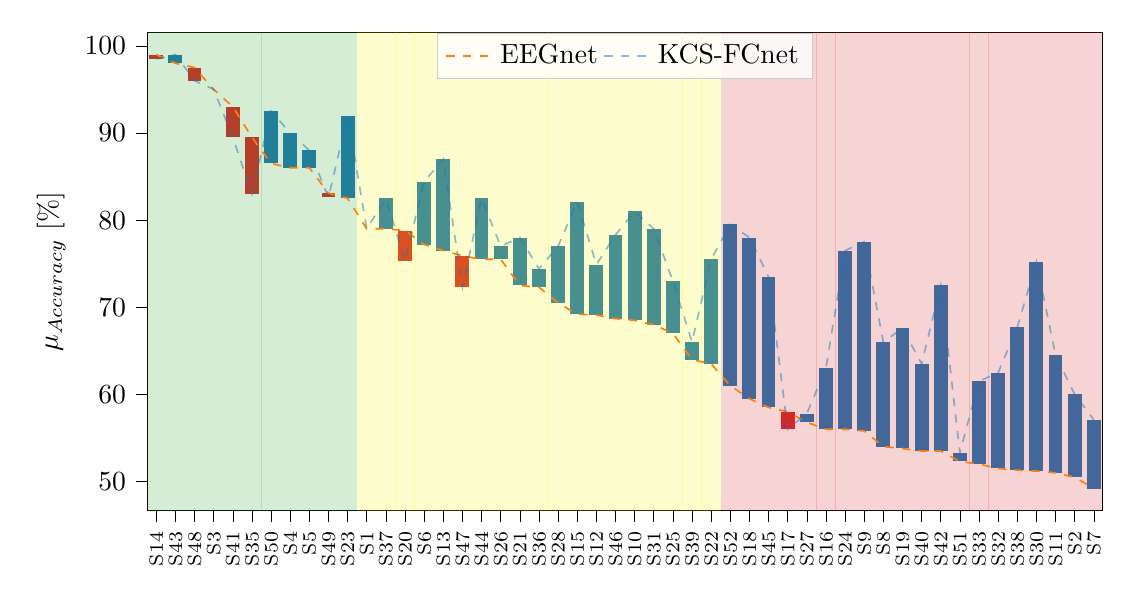 % This file was created with tikzplotlib v0.10.1.
\begin{tikzpicture}

\definecolor{crimson2143940}{RGB}{214,39,40}
\definecolor{darkgray176}{RGB}{176,176,176}
\definecolor{darkorange25512714}{RGB}{255,127,14}
\definecolor{lightgray204}{RGB}{204,204,204}
\definecolor{steelblue31119180}{RGB}{31,119,180}

\definecolor{green}{RGB}{44,160,44}
\definecolor{yellow}{RGB}{240,240,0}
\definecolor{red}{RGB}{214,39,40}

\begin{axis}[
legend cell align={left},
legend cell align={left},
legend columns=2,
legend columns=2,
legend style={
  fill opacity=0.8,
  draw opacity=1,
  text opacity=1,
  at={(0.5,1)},
  anchor=north,
  draw=lightgray204
},
legend style={
  fill opacity=0.8,
  draw opacity=1,
  text opacity=1,
  at={(0.5,1)},
  anchor=north,
  draw=lightgray204
},
tick align=outside,
tick pos=left,
x grid style={darkgray176},
xmin=-0.45, xmax=49.45,
xtick style={color=black},
xtick={0,1,2,3,4,5,6,7,8,9,10,11,12,13,14,15,16,17,18,19,20,21,22,23,24,25,26,27,28,29,30,31,32,33,34,35,36,37,38,39,40,41,42,43,44,45,46,47,48,49},
xticklabel style={rotate=90.0},
xticklabels={\scriptsize
  S14,
  \scriptsize S43,
  \scriptsize S48,
  \scriptsize S3,
  \scriptsize S41,
  \scriptsize S35,
  \scriptsize S50,
  \scriptsize S4,
  \scriptsize S5,
  \scriptsize S49,
  \scriptsize S23,
  \scriptsize S1,
  \scriptsize S37,
  \scriptsize S20,
  \scriptsize S6,
  \scriptsize S13,
  \scriptsize S47,
  \scriptsize S44,
  \scriptsize S26,
  \scriptsize S21,
  \scriptsize S36,
  \scriptsize S28,
  \scriptsize S15,
  \scriptsize S12,
  \scriptsize S46,
  \scriptsize S10,
  \scriptsize S31,
  \scriptsize S25,
  \scriptsize S39,
  \scriptsize S22,
  \scriptsize S52,
  \scriptsize S18,
  \scriptsize S45,
  \scriptsize S17,
  \scriptsize S27,
  \scriptsize S16,
  \scriptsize S24,
  \scriptsize S9,
  \scriptsize S8,
  \scriptsize S19,
  \scriptsize S40,
  \scriptsize S42,
  \scriptsize S51,
  \scriptsize S33,
  \scriptsize S32,
  \scriptsize S38,
  \scriptsize S30,
  \scriptsize S11,
  \scriptsize S2,
  \scriptsize S7
},
y grid style={darkgray176},
ylabel={\(\displaystyle \mu_{Accuracy}\) [\%]},
ymin=46.71, ymax=101.49,
ytick style={color=black},
% only scale the axis, not the axis including the ticks and labels
scale only axis=true,
% set `width' and `height' to the desired values
width=\textwidth,
height=0.5\textwidth,
]

\path [draw=steelblue31119180, line width=5pt]
(axis cs:1,98)
--(axis cs:1,99);

\path [draw=steelblue31119180, line width=5pt]
(axis cs:3,95)
--(axis cs:3,95);



\path [draw=steelblue31119180, line width=5pt]
(axis cs:6,86.5)
--(axis cs:6,92.5);

\path [draw=steelblue31119180, line width=5pt]
(axis cs:7,86)
--(axis cs:7,90);

\path [draw=steelblue31119180, line width=5pt]
(axis cs:8,86)
--(axis cs:8,88);

\path [draw=steelblue31119180, line width=5pt]
(axis cs:10,82.5)
--(axis cs:10,92);

\path [draw=steelblue31119180, line width=5pt]
(axis cs:11,79)
--(axis cs:11,79);

\path [draw=steelblue31119180, line width=5pt]
(axis cs:12,79)
--(axis cs:12,82.5);

\path [draw=steelblue31119180, line width=5pt]
(axis cs:14,77.2)
--(axis cs:14,84.4);

\path [draw=steelblue31119180, line width=5pt]
(axis cs:15,76.5)
--(axis cs:15,87);

\path [draw=steelblue31119180, line width=5pt]
(axis cs:17,75.5)
--(axis cs:17,82.5);

\path [draw=steelblue31119180, line width=5pt]
(axis cs:18,75.5)
--(axis cs:18,77);

\path [draw=steelblue31119180, line width=5pt]
(axis cs:19,72.5)
--(axis cs:19,78);

\path [draw=steelblue31119180, line width=5pt]
(axis cs:20,72.3)
--(axis cs:20,74.4);

\path [draw=steelblue31119180, line width=5pt]
(axis cs:21,70.5)
--(axis cs:21,77);

\path [draw=steelblue31119180, line width=5pt]
(axis cs:22,69.2)
--(axis cs:22,82.1);

\path [draw=steelblue31119180, line width=5pt]
(axis cs:23,69.1)
--(axis cs:23,74.9);

\path [draw=steelblue31119180, line width=5pt]
(axis cs:24,68.7)
--(axis cs:24,78.3);

\path [draw=steelblue31119180, line width=5pt]
(axis cs:25,68.5)
--(axis cs:25,81);

\path [draw=steelblue31119180, line width=5pt]
(axis cs:26,68)
--(axis cs:26,79);

\path [draw=steelblue31119180, line width=5pt]
(axis cs:27,67)
--(axis cs:27,73);

\path [draw=steelblue31119180, line width=5pt]
(axis cs:28,64)
--(axis cs:28,66);

\path [draw=steelblue31119180, line width=5pt]
(axis cs:29,63.5)
--(axis cs:29,75.5);

\path [draw=steelblue31119180, line width=5pt]
(axis cs:30,61)
--(axis cs:30,79.5);

\path [draw=steelblue31119180, line width=5pt]
(axis cs:31,59.5)
--(axis cs:31,78);

\path [draw=steelblue31119180, line width=5pt]
(axis cs:32,58.5)
--(axis cs:32,73.5);

\path [draw=steelblue31119180, line width=5pt]
(axis cs:34,56.8)
--(axis cs:34,57.8);

\path [draw=steelblue31119180, line width=5pt]
(axis cs:35,56)
--(axis cs:35,63);

\path [draw=steelblue31119180, line width=5pt]
(axis cs:36,56)
--(axis cs:36,76.5);

\path [draw=steelblue31119180, line width=5pt]
(axis cs:37,55.8)
--(axis cs:37,77.5);

\path [draw=steelblue31119180, line width=5pt]
(axis cs:38,54)
--(axis cs:38,66);

\path [draw=steelblue31119180, line width=5pt]
(axis cs:39,53.8)
--(axis cs:39,67.6);

\path [draw=steelblue31119180, line width=5pt]
(axis cs:40,53.5)
--(axis cs:40,63.5);

\path [draw=steelblue31119180, line width=5pt]
(axis cs:41,53.5)
--(axis cs:41,72.5);

\path [draw=steelblue31119180, line width=5pt]
(axis cs:42,52.3)
--(axis cs:42,53.3);

\path [draw=steelblue31119180, line width=5pt]
(axis cs:43,52)
--(axis cs:43,61.5);

\path [draw=steelblue31119180, line width=5pt]
(axis cs:44,51.5)
--(axis cs:44,62.5);

\path [draw=steelblue31119180, line width=5pt]
(axis cs:45,51.3)
--(axis cs:45,67.7);

\path [draw=steelblue31119180, line width=5pt]
(axis cs:46,51.2)
--(axis cs:46,75.2);

\path [draw=steelblue31119180, line width=5pt]
(axis cs:47,51)
--(axis cs:47,64.5);

\path [draw=steelblue31119180, line width=5pt]
(axis cs:48,50.5)
--(axis cs:48,60);

\path [draw=steelblue31119180, line width=5pt]
(axis cs:49,49.2)
--(axis cs:49,57.1);

\path [draw=crimson2143940, line width=5pt]
(axis cs:0,99)
--(axis cs:0,98.5);

\path [draw=crimson2143940, line width=5pt]
(axis cs:2,97.5)
--(axis cs:2,96);

\path [draw=crimson2143940, line width=5pt]
(axis cs:4,93)
--(axis cs:4,89.5);

\path [draw=crimson2143940, line width=5pt]
(axis cs:5,89.5)
--(axis cs:5,83);

\path [draw=crimson2143940, line width=5pt]
(axis cs:9,83.1)
--(axis cs:9,82.6);

\path [draw=crimson2143940, line width=5pt]
(axis cs:13,78.8)
--(axis cs:13,75.3);

\path [draw=crimson2143940, line width=5pt]
(axis cs:16,75.9)
--(axis cs:16,72.3);

\path [draw=crimson2143940, line width=5pt]
(axis cs:33,58)
--(axis cs:33,56);

\path [draw=green, opacity=0.2, line width=7pt]
(axis cs:1,45)
--(axis cs:1,105);

\path [draw=green, opacity=0.2, line width=7pt]
(axis cs:0,45)
--(axis cs:0,105);

\path [draw=green, opacity=0.2, line width=7pt]
(axis cs:2,45)
--(axis cs:2,105);

\path [draw=green, opacity=0.2, line width=7pt]
(axis cs:3,45)
--(axis cs:3,105);

\path [draw=green, opacity=0.2, line width=7pt]
(axis cs:4,45)
--(axis cs:4,105);

\path [draw=green, opacity=0.2, line width=7pt]
(axis cs:5,45)
--(axis cs:5,105);

\path [draw=green, opacity=0.2, line width=7pt]
(axis cs:6,45)
--(axis cs:6,105);

\path [draw=green, opacity=0.2, line width=7pt]
(axis cs:7,45)
--(axis cs:7,105);

\path [draw=green, opacity=0.2, line width=7pt]
(axis cs:8,45)
--(axis cs:8,105);

\path [draw=green, opacity=0.2, line width=7pt]
(axis cs:9,45)
--(axis cs:9,105);

\path [draw=green, opacity=0.2, line width=7pt]
(axis cs:10,45)
--(axis cs:10,105);

\path [draw=yellow, opacity=0.2, line width=7pt]
(axis cs:11,45)
--(axis cs:11,105);

\path [draw=yellow, opacity=0.2, line width=7pt]
(axis cs:12,45)
--(axis cs:12,105);

\path [draw=yellow, opacity=0.2, line width=7pt]
(axis cs:13,45)
--(axis cs:13,105);

\path [draw=yellow, opacity=0.2, line width=7pt]
(axis cs:14,45)
--(axis cs:14,105);

\path [draw=yellow, opacity=0.2, line width=7pt]
(axis cs:15,45)
--(axis cs:15,105);

\path [draw=yellow, opacity=0.2, line width=7pt]
(axis cs:16,45)
--(axis cs:16,105);

\path [draw=yellow, opacity=0.2, line width=7pt]
(axis cs:17,45)
--(axis cs:17,105);

\path [draw=yellow, opacity=0.2, line width=7pt]
(axis cs:18,45)
--(axis cs:18,105);

\path [draw=yellow, opacity=0.2, line width=7pt]
(axis cs:19,45)
--(axis cs:19,105);

\path [draw=yellow, opacity=0.2, line width=7pt]
(axis cs:20,45)
--(axis cs:20,105);

\path [draw=yellow, opacity=0.2, line width=7pt]
(axis cs:21,45)
--(axis cs:21,105);

\path [draw=yellow, opacity=0.2, line width=7pt]
(axis cs:22,45)
--(axis cs:22,105);

\path [draw=yellow, opacity=0.2, line width=7pt]
(axis cs:23,45)
--(axis cs:23,105);

\path [draw=yellow, opacity=0.2, line width=7pt]
(axis cs:24,45)
--(axis cs:24,105);

\path [draw=yellow, opacity=0.2, line width=7pt]
(axis cs:25,45)
--(axis cs:25,105);

\path [draw=yellow, opacity=0.2, line width=7pt]
(axis cs:26,45)
--(axis cs:26,105);

\path [draw=yellow, opacity=0.2, line width=7pt]
(axis cs:27,45)
--(axis cs:27,105);

\path [draw=yellow, opacity=0.2, line width=7pt]
(axis cs:28,45)
--(axis cs:28,105);

\path [draw=yellow, opacity=0.2, line width=7pt]
(axis cs:29,45)
--(axis cs:29,105);

\path [draw=red, opacity=0.2, line width=7pt]
(axis cs:30,45)
--(axis cs:30,105);

\path [draw=red, opacity=0.2, line width=7pt]
(axis cs:31,45)
--(axis cs:31,105);

\path [draw=red, opacity=0.2, line width=7pt]
(axis cs:32,45)
--(axis cs:32,105);

\path [draw=red, opacity=0.2, line width=7pt]
(axis cs:33,45)
--(axis cs:33,105);

\path [draw=red, opacity=0.2, line width=7pt]
(axis cs:34,45)
--(axis cs:34,105);

\path [draw=red, opacity=0.2, line width=7pt]
(axis cs:35,45)
--(axis cs:35,105);

\path [draw=red, opacity=0.2, line width=7pt]
(axis cs:36,45)
--(axis cs:36,105);

\path [draw=red, opacity=0.2, line width=7pt]
(axis cs:37,45)
--(axis cs:37,105);

\path [draw=red, opacity=0.2, line width=7pt]
(axis cs:38,45)
--(axis cs:38,105);

\path [draw=red, opacity=0.2, line width=7pt]
(axis cs:39,45)
--(axis cs:39,105);

\path [draw=red, opacity=0.2, line width=7pt]
(axis cs:40,45)
--(axis cs:40,105);

\path [draw=red, opacity=0.2, line width=7pt]
(axis cs:41,45)
--(axis cs:41,105);

\path [draw=red, opacity=0.2, line width=7pt]
(axis cs:42,45)
--(axis cs:42,105);

\path [draw=red, opacity=0.2, line width=7pt]
(axis cs:43,45)
--(axis cs:43,105);

\path [draw=red, opacity=0.2, line width=7pt]
(axis cs:44,45)
--(axis cs:44,105);

\path [draw=red, opacity=0.2, line width=7pt]
(axis cs:45,45)
--(axis cs:45,105);

\path [draw=red, opacity=0.2, line width=7pt]
(axis cs:46,45)
--(axis cs:46,105);

\path [draw=red, opacity=0.2, line width=7pt]
(axis cs:47,45)
--(axis cs:47,105);

\path [draw=red, opacity=0.2, line width=7pt]
(axis cs:48,45)
--(axis cs:48,105);

\path [draw=red, opacity=0.2, line width=7pt]
(axis cs:49,45)
--(axis cs:49,105);

\addplot [semithick, darkorange25512714, dashed]
table {%
0 99
1 98
2 97.5
3 95
4 93
5 89.5
6 86.5
7 86
8 86
9 83.1
10 82.5
11 79
12 79
13 78.8
14 77.2
15 76.5
16 75.9
17 75.5
18 75.5
19 72.5
20 72.3
21 70.5
22 69.2
23 69.1
24 68.7
25 68.5
26 68
27 67
28 64
29 63.5
30 61
31 59.5
32 58.5
33 58
34 56.8
35 56
36 56
37 55.8
38 54
39 53.8
40 53.5
41 53.5
42 52.3
43 52
44 51.5
45 51.3
46 51.2
47 51
48 50.5
49 49.2
};
\addlegendentry{EEGnet}
\addplot [semithick, steelblue31119180, opacity=0.5, dashed]
table {%
0 98.5
1 99
2 96
3 95
4 89.5
5 83
6 92.5
7 90
8 88
9 82.6
10 92
11 79
12 82.5
13 75.3
14 84.4
15 87
16 72.3
17 82.5
18 77
19 78
20 74.4
21 77
22 82.1
23 74.9
24 78.3
25 81
26 79
27 73
28 66
29 75.5
30 79.5
31 78
32 73.5
33 56
34 57.8
35 63
36 76.5
37 77.5
38 66
39 67.6
40 63.5
41 72.5
42 53.3
43 61.5
44 62.5
45 67.7
46 75.2
47 64.5
48 60
49 57.1
};
\addlegendentry{KCS-FCnet}


\end{axis}

\end{tikzpicture}
